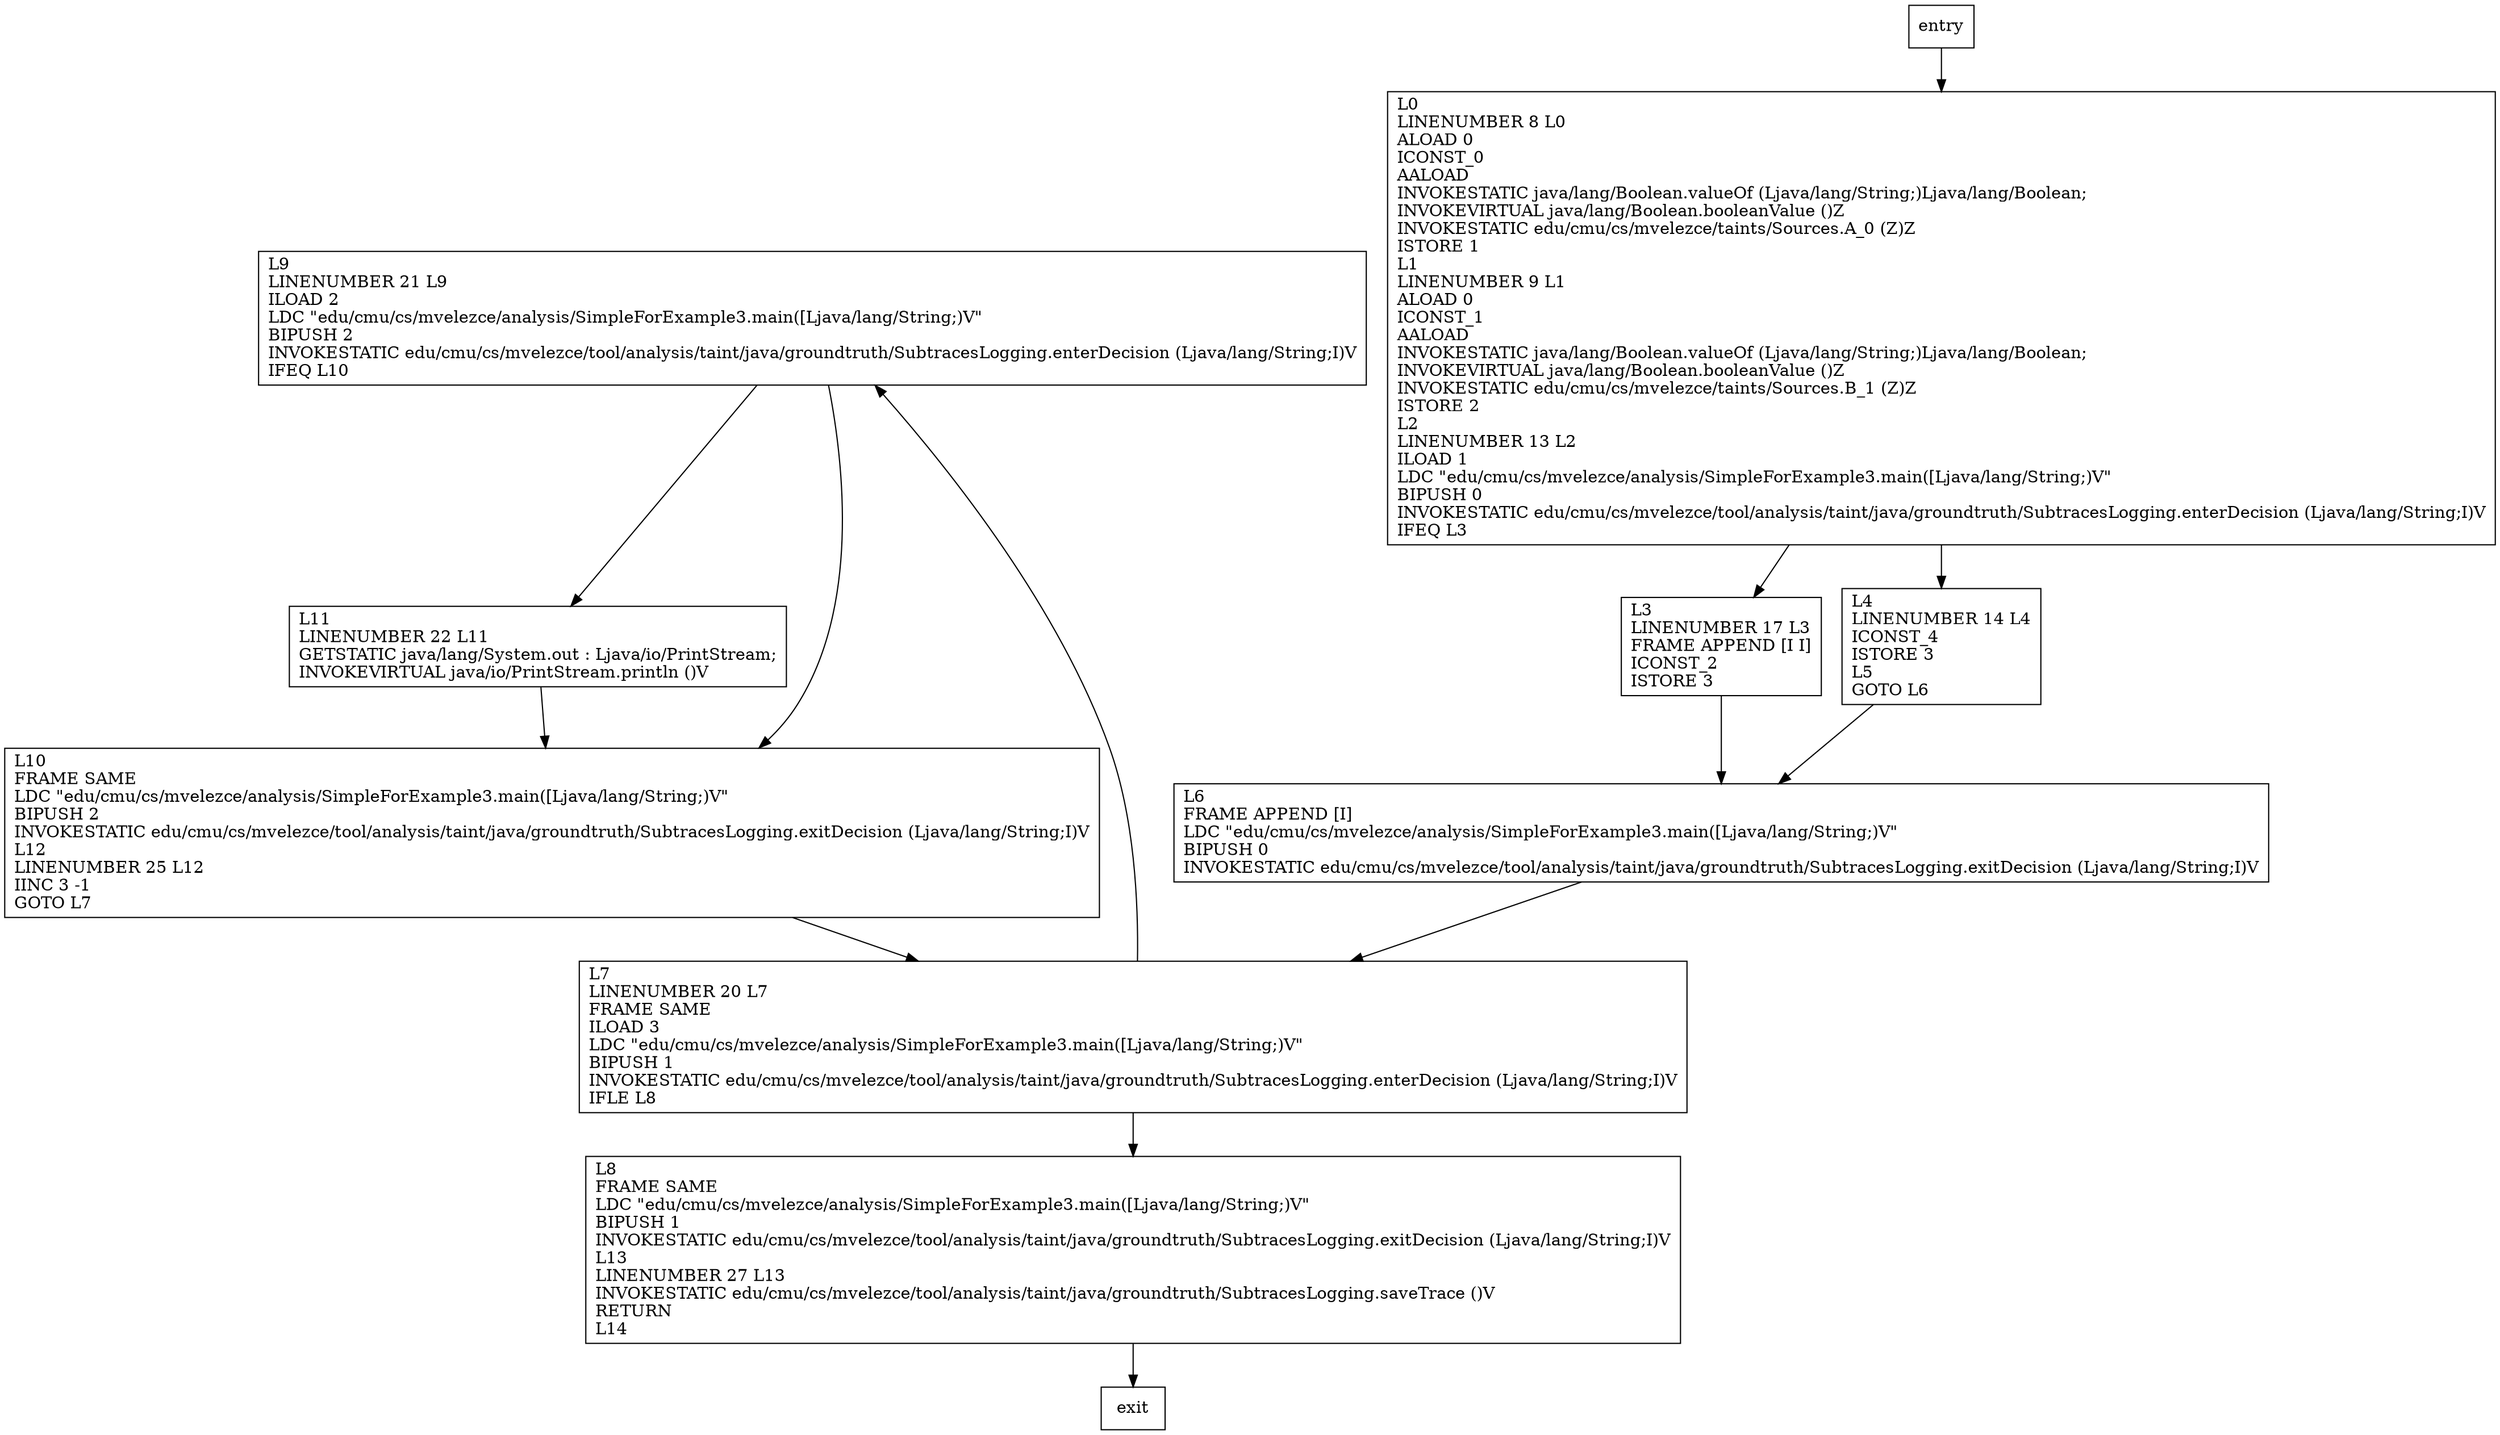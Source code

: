 digraph main {
node [shape=record];
1883830050 [label="L9\lLINENUMBER 21 L9\lILOAD 2\lLDC \"edu/cmu/cs/mvelezce/analysis/SimpleForExample3.main([Ljava/lang/String;)V\"\lBIPUSH 2\lINVOKESTATIC edu/cmu/cs/mvelezce/tool/analysis/taint/java/groundtruth/SubtracesLogging.enterDecision (Ljava/lang/String;I)V\lIFEQ L10\l"];
201804812 [label="L11\lLINENUMBER 22 L11\lGETSTATIC java/lang/System.out : Ljava/io/PrintStream;\lINVOKEVIRTUAL java/io/PrintStream.println ()V\l"];
1487230025 [label="L10\lFRAME SAME\lLDC \"edu/cmu/cs/mvelezce/analysis/SimpleForExample3.main([Ljava/lang/String;)V\"\lBIPUSH 2\lINVOKESTATIC edu/cmu/cs/mvelezce/tool/analysis/taint/java/groundtruth/SubtracesLogging.exitDecision (Ljava/lang/String;I)V\lL12\lLINENUMBER 25 L12\lIINC 3 -1\lGOTO L7\l"];
560465923 [label="L0\lLINENUMBER 8 L0\lALOAD 0\lICONST_0\lAALOAD\lINVOKESTATIC java/lang/Boolean.valueOf (Ljava/lang/String;)Ljava/lang/Boolean;\lINVOKEVIRTUAL java/lang/Boolean.booleanValue ()Z\lINVOKESTATIC edu/cmu/cs/mvelezce/taints/Sources.A_0 (Z)Z\lISTORE 1\lL1\lLINENUMBER 9 L1\lALOAD 0\lICONST_1\lAALOAD\lINVOKESTATIC java/lang/Boolean.valueOf (Ljava/lang/String;)Ljava/lang/Boolean;\lINVOKEVIRTUAL java/lang/Boolean.booleanValue ()Z\lINVOKESTATIC edu/cmu/cs/mvelezce/taints/Sources.B_1 (Z)Z\lISTORE 2\lL2\lLINENUMBER 13 L2\lILOAD 1\lLDC \"edu/cmu/cs/mvelezce/analysis/SimpleForExample3.main([Ljava/lang/String;)V\"\lBIPUSH 0\lINVOKESTATIC edu/cmu/cs/mvelezce/tool/analysis/taint/java/groundtruth/SubtracesLogging.enterDecision (Ljava/lang/String;I)V\lIFEQ L3\l"];
764358458 [label="L7\lLINENUMBER 20 L7\lFRAME SAME\lILOAD 3\lLDC \"edu/cmu/cs/mvelezce/analysis/SimpleForExample3.main([Ljava/lang/String;)V\"\lBIPUSH 1\lINVOKESTATIC edu/cmu/cs/mvelezce/tool/analysis/taint/java/groundtruth/SubtracesLogging.enterDecision (Ljava/lang/String;I)V\lIFLE L8\l"];
210474732 [label="L3\lLINENUMBER 17 L3\lFRAME APPEND [I I]\lICONST_2\lISTORE 3\l"];
1485485458 [label="L4\lLINENUMBER 14 L4\lICONST_4\lISTORE 3\lL5\lGOTO L6\l"];
539240764 [label="L8\lFRAME SAME\lLDC \"edu/cmu/cs/mvelezce/analysis/SimpleForExample3.main([Ljava/lang/String;)V\"\lBIPUSH 1\lINVOKESTATIC edu/cmu/cs/mvelezce/tool/analysis/taint/java/groundtruth/SubtracesLogging.exitDecision (Ljava/lang/String;I)V\lL13\lLINENUMBER 27 L13\lINVOKESTATIC edu/cmu/cs/mvelezce/tool/analysis/taint/java/groundtruth/SubtracesLogging.saveTrace ()V\lRETURN\lL14\l"];
1288052401 [label="L6\lFRAME APPEND [I]\lLDC \"edu/cmu/cs/mvelezce/analysis/SimpleForExample3.main([Ljava/lang/String;)V\"\lBIPUSH 0\lINVOKESTATIC edu/cmu/cs/mvelezce/tool/analysis/taint/java/groundtruth/SubtracesLogging.exitDecision (Ljava/lang/String;I)V\l"];
entry;
exit;
entry -> 560465923;
1883830050 -> 201804812;
1883830050 -> 1487230025;
201804812 -> 1487230025;
1487230025 -> 764358458;
560465923 -> 210474732;
560465923 -> 1485485458;
764358458 -> 1883830050;
764358458 -> 539240764;
210474732 -> 1288052401;
1485485458 -> 1288052401;
539240764 -> exit;
1288052401 -> 764358458;
}

